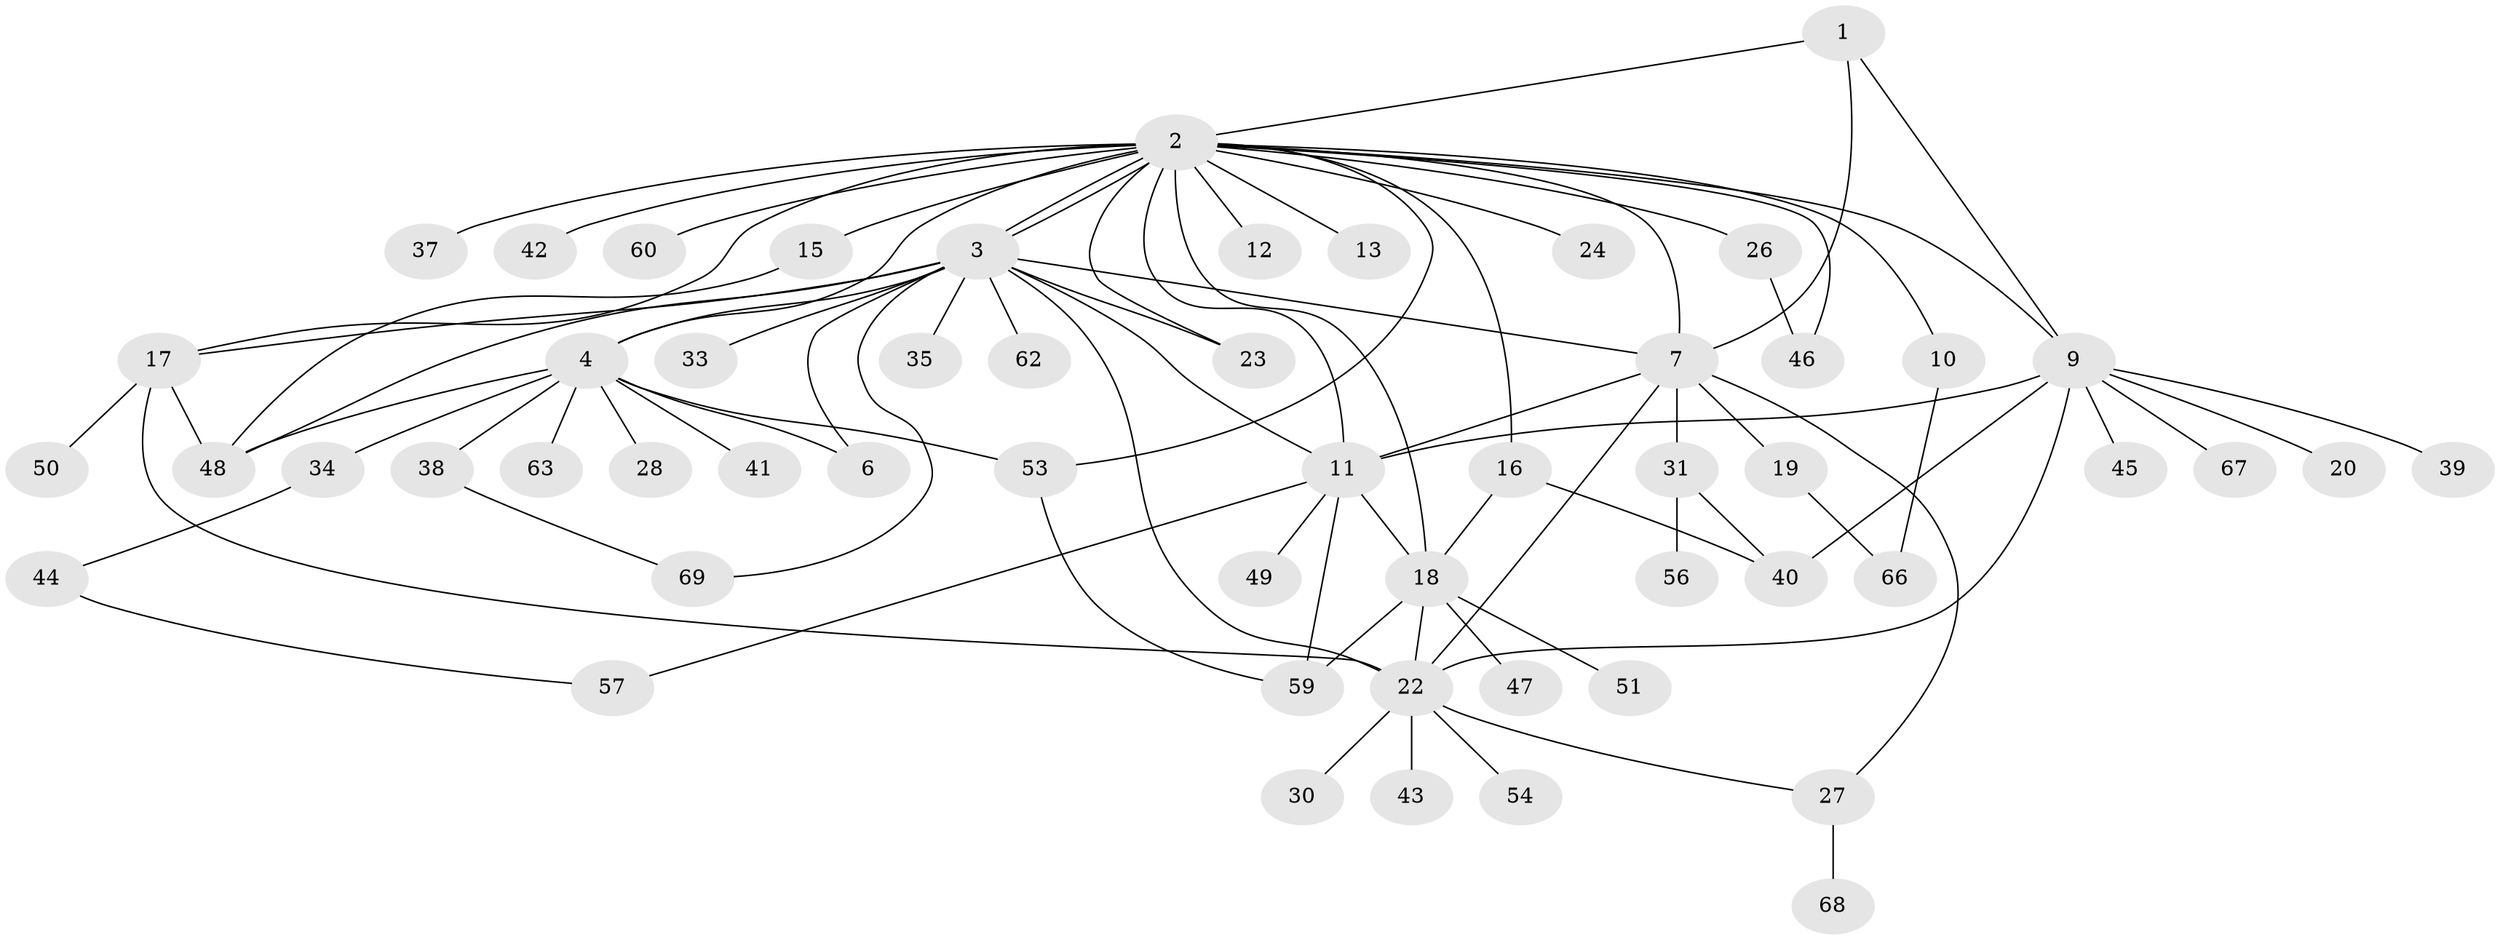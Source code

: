 // original degree distribution, {3: 0.11428571428571428, 24: 0.014285714285714285, 8: 0.014285714285714285, 7: 0.014285714285714285, 6: 0.02857142857142857, 2: 0.21428571428571427, 4: 0.07142857142857142, 10: 0.02857142857142857, 9: 0.02857142857142857, 1: 0.44285714285714284, 5: 0.02857142857142857}
// Generated by graph-tools (version 1.1) at 2025/41/03/06/25 10:41:49]
// undirected, 55 vertices, 84 edges
graph export_dot {
graph [start="1"]
  node [color=gray90,style=filled];
  1;
  2 [super="+70"];
  3 [super="+32"];
  4 [super="+5"];
  6 [super="+8"];
  7 [super="+14"];
  9 [super="+55"];
  10;
  11 [super="+61"];
  12;
  13;
  15 [super="+29"];
  16 [super="+64"];
  17 [super="+25"];
  18 [super="+21"];
  19;
  20;
  22 [super="+58"];
  23;
  24;
  26;
  27;
  28 [super="+36"];
  30;
  31;
  33;
  34;
  35;
  37;
  38;
  39;
  40 [super="+52"];
  41;
  42;
  43;
  44 [super="+65"];
  45;
  46;
  47;
  48;
  49;
  50;
  51;
  53;
  54;
  56;
  57;
  59;
  60;
  62;
  63;
  66;
  67;
  68;
  69;
  1 -- 2;
  1 -- 9;
  1 -- 7;
  2 -- 3 [weight=2];
  2 -- 3;
  2 -- 7;
  2 -- 9;
  2 -- 10;
  2 -- 11;
  2 -- 12;
  2 -- 13;
  2 -- 15;
  2 -- 16;
  2 -- 17;
  2 -- 23;
  2 -- 24;
  2 -- 26;
  2 -- 37;
  2 -- 42;
  2 -- 46;
  2 -- 53;
  2 -- 60;
  2 -- 18;
  2 -- 4;
  3 -- 4 [weight=2];
  3 -- 17;
  3 -- 23;
  3 -- 33;
  3 -- 48;
  3 -- 35;
  3 -- 69;
  3 -- 7;
  3 -- 11;
  3 -- 62;
  3 -- 22;
  3 -- 6;
  4 -- 28;
  4 -- 34;
  4 -- 38;
  4 -- 41;
  4 -- 63;
  4 -- 48;
  4 -- 53;
  4 -- 6;
  7 -- 19;
  7 -- 31;
  7 -- 22;
  7 -- 27;
  7 -- 11;
  9 -- 11;
  9 -- 20;
  9 -- 22;
  9 -- 39;
  9 -- 40;
  9 -- 45;
  9 -- 67;
  10 -- 66;
  11 -- 18;
  11 -- 49;
  11 -- 57;
  11 -- 59;
  15 -- 48;
  16 -- 18;
  16 -- 40;
  17 -- 50;
  17 -- 48;
  17 -- 22 [weight=2];
  18 -- 51;
  18 -- 59;
  18 -- 22;
  18 -- 47;
  19 -- 66;
  22 -- 27;
  22 -- 30;
  22 -- 43;
  22 -- 54;
  26 -- 46;
  27 -- 68;
  31 -- 40;
  31 -- 56;
  34 -- 44;
  38 -- 69;
  44 -- 57;
  53 -- 59;
}
